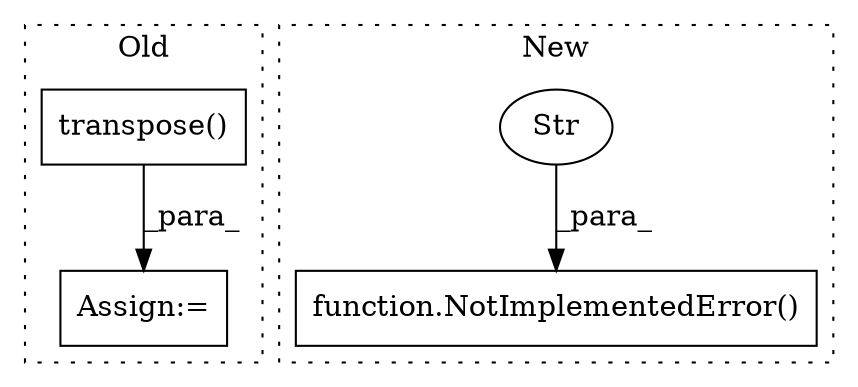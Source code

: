 digraph G {
subgraph cluster0 {
1 [label="transpose()" a="75" s="6099,6117" l="12,1" shape="box"];
4 [label="Assign:=" a="68" s="6578" l="6" shape="box"];
label = "Old";
style="dotted";
}
subgraph cluster1 {
2 [label="function.NotImplementedError()" a="75" s="4792,4996" l="37,14" shape="box"];
3 [label="Str" a="66" s="4829" l="167" shape="ellipse"];
label = "New";
style="dotted";
}
1 -> 4 [label="_para_"];
3 -> 2 [label="_para_"];
}